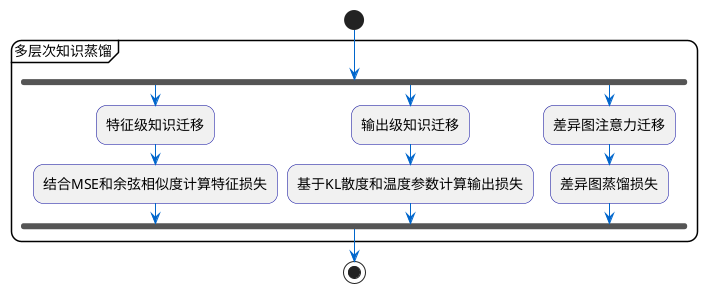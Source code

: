 @startuml 在线蒸馏-多层次知识蒸馏
skinparam backgroundColor white
skinparam roundcorner 20
skinparam ArrowColor #0066CC
skinparam ActivityBorderColor #000099
skinparam ActivityFontSize 14
skinparam noteBorderColor #FF9900
skinparam noteFontSize 14
skinparam noteBackgroundColor #FFFFCC

start

partition "多层次知识蒸馏" {
  fork
    :特征级知识迁移;
    :结合MSE和余弦相似度计算特征损失;
  fork again
    :输出级知识迁移;
    :基于KL散度和温度参数计算输出损失;
  fork again
    :差异图注意力迁移;
    :差异图蒸馏损失;
  end fork
}

stop
@enduml 